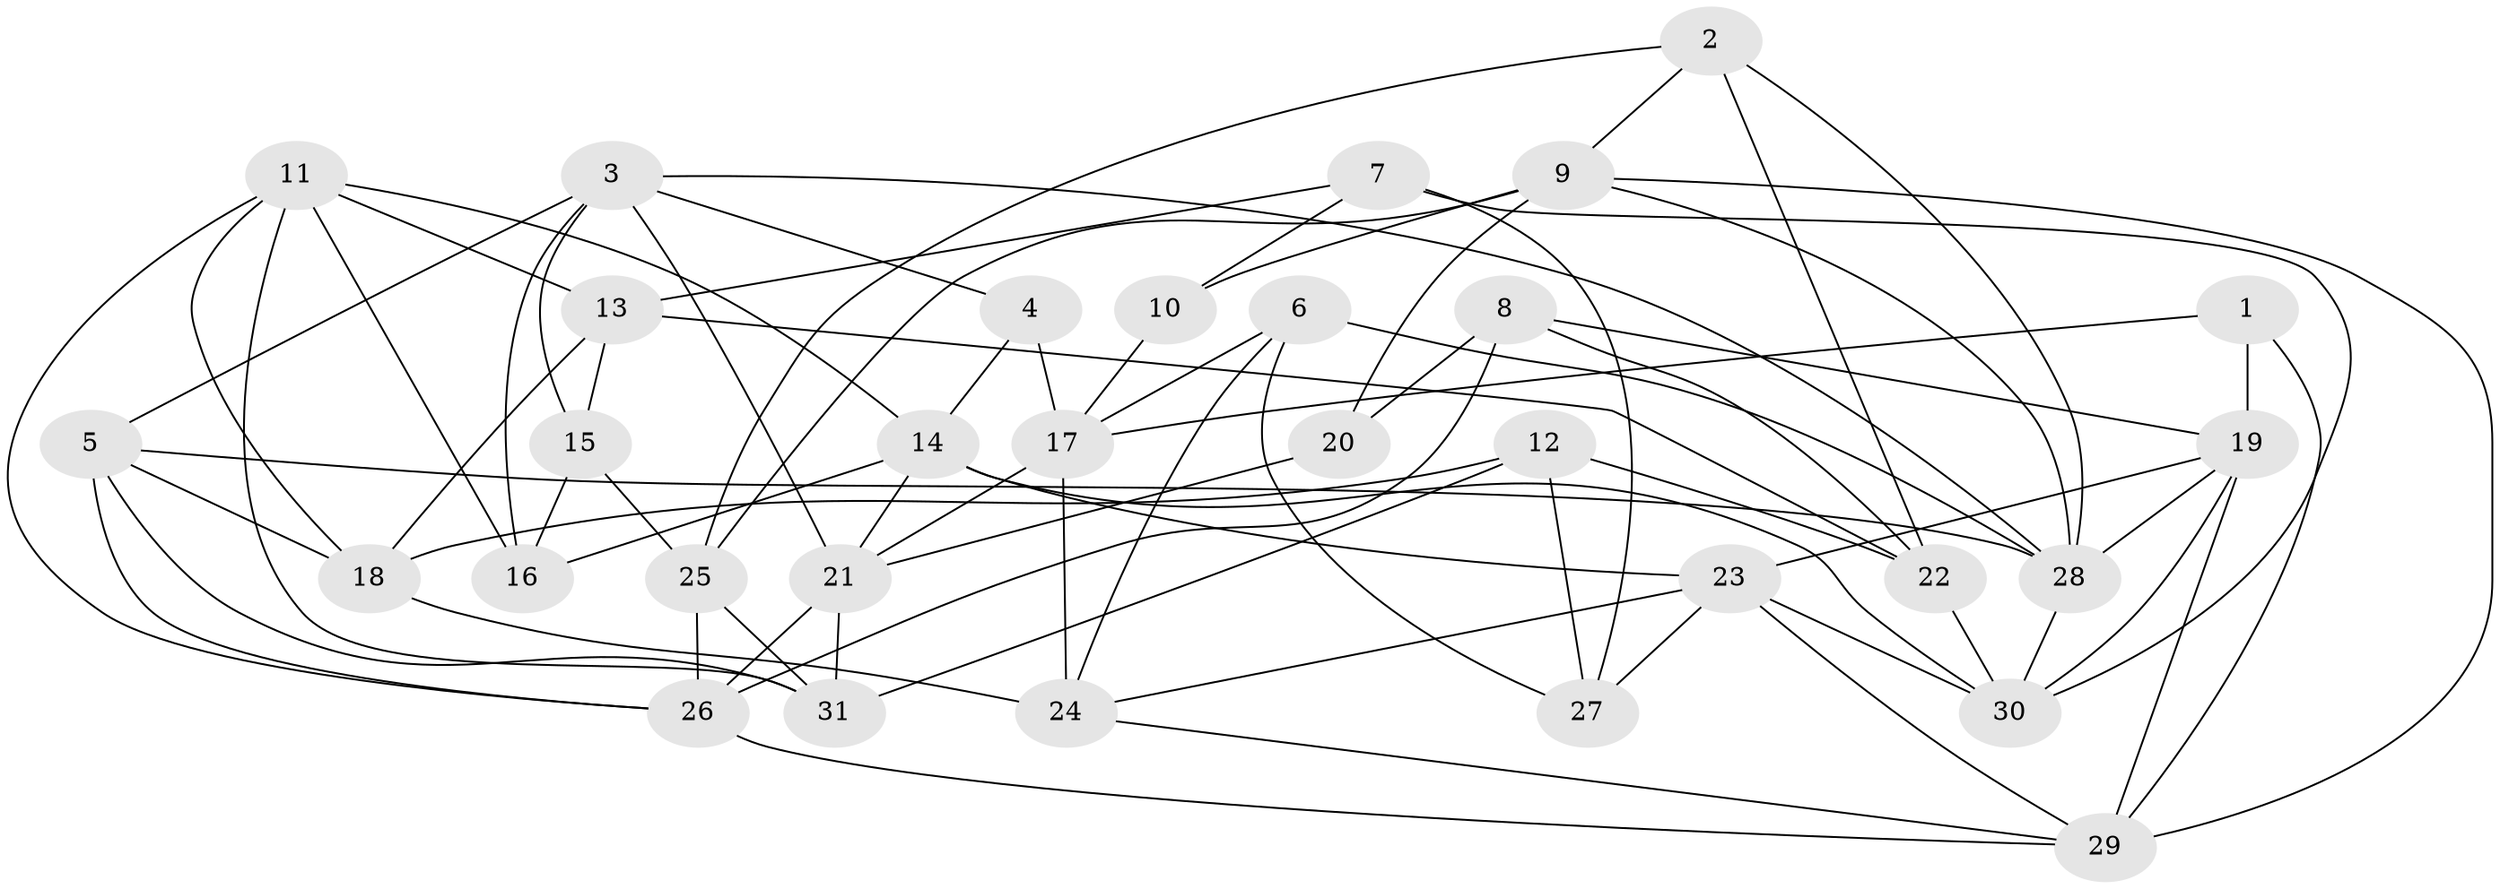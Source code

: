 // original degree distribution, {4: 1.0}
// Generated by graph-tools (version 1.1) at 2025/02/03/09/25 03:02:55]
// undirected, 31 vertices, 76 edges
graph export_dot {
graph [start="1"]
  node [color=gray90,style=filled];
  1;
  2;
  3;
  4;
  5;
  6;
  7;
  8;
  9;
  10;
  11;
  12;
  13;
  14;
  15;
  16;
  17;
  18;
  19;
  20;
  21;
  22;
  23;
  24;
  25;
  26;
  27;
  28;
  29;
  30;
  31;
  1 -- 17 [weight=2.0];
  1 -- 19 [weight=1.0];
  1 -- 29 [weight=1.0];
  2 -- 9 [weight=1.0];
  2 -- 22 [weight=1.0];
  2 -- 25 [weight=1.0];
  2 -- 28 [weight=1.0];
  3 -- 4 [weight=1.0];
  3 -- 5 [weight=1.0];
  3 -- 15 [weight=1.0];
  3 -- 16 [weight=1.0];
  3 -- 21 [weight=1.0];
  3 -- 28 [weight=1.0];
  4 -- 14 [weight=1.0];
  4 -- 17 [weight=2.0];
  5 -- 18 [weight=1.0];
  5 -- 26 [weight=1.0];
  5 -- 28 [weight=2.0];
  5 -- 31 [weight=1.0];
  6 -- 17 [weight=1.0];
  6 -- 24 [weight=1.0];
  6 -- 27 [weight=1.0];
  6 -- 28 [weight=1.0];
  7 -- 10 [weight=2.0];
  7 -- 13 [weight=1.0];
  7 -- 27 [weight=2.0];
  7 -- 30 [weight=1.0];
  8 -- 19 [weight=1.0];
  8 -- 20 [weight=2.0];
  8 -- 22 [weight=2.0];
  8 -- 26 [weight=1.0];
  9 -- 10 [weight=1.0];
  9 -- 20 [weight=1.0];
  9 -- 25 [weight=1.0];
  9 -- 28 [weight=1.0];
  9 -- 29 [weight=1.0];
  10 -- 17 [weight=1.0];
  11 -- 13 [weight=1.0];
  11 -- 14 [weight=1.0];
  11 -- 16 [weight=1.0];
  11 -- 18 [weight=1.0];
  11 -- 26 [weight=1.0];
  11 -- 31 [weight=1.0];
  12 -- 18 [weight=1.0];
  12 -- 22 [weight=1.0];
  12 -- 27 [weight=2.0];
  12 -- 31 [weight=2.0];
  13 -- 15 [weight=2.0];
  13 -- 18 [weight=1.0];
  13 -- 22 [weight=1.0];
  14 -- 16 [weight=1.0];
  14 -- 21 [weight=1.0];
  14 -- 23 [weight=1.0];
  14 -- 30 [weight=1.0];
  15 -- 16 [weight=1.0];
  15 -- 25 [weight=2.0];
  17 -- 21 [weight=1.0];
  17 -- 24 [weight=1.0];
  18 -- 24 [weight=2.0];
  19 -- 23 [weight=1.0];
  19 -- 28 [weight=1.0];
  19 -- 29 [weight=1.0];
  19 -- 30 [weight=1.0];
  20 -- 21 [weight=1.0];
  21 -- 26 [weight=1.0];
  21 -- 31 [weight=1.0];
  22 -- 30 [weight=1.0];
  23 -- 24 [weight=1.0];
  23 -- 27 [weight=1.0];
  23 -- 29 [weight=1.0];
  23 -- 30 [weight=1.0];
  24 -- 29 [weight=1.0];
  25 -- 26 [weight=1.0];
  25 -- 31 [weight=1.0];
  26 -- 29 [weight=1.0];
  28 -- 30 [weight=1.0];
}
